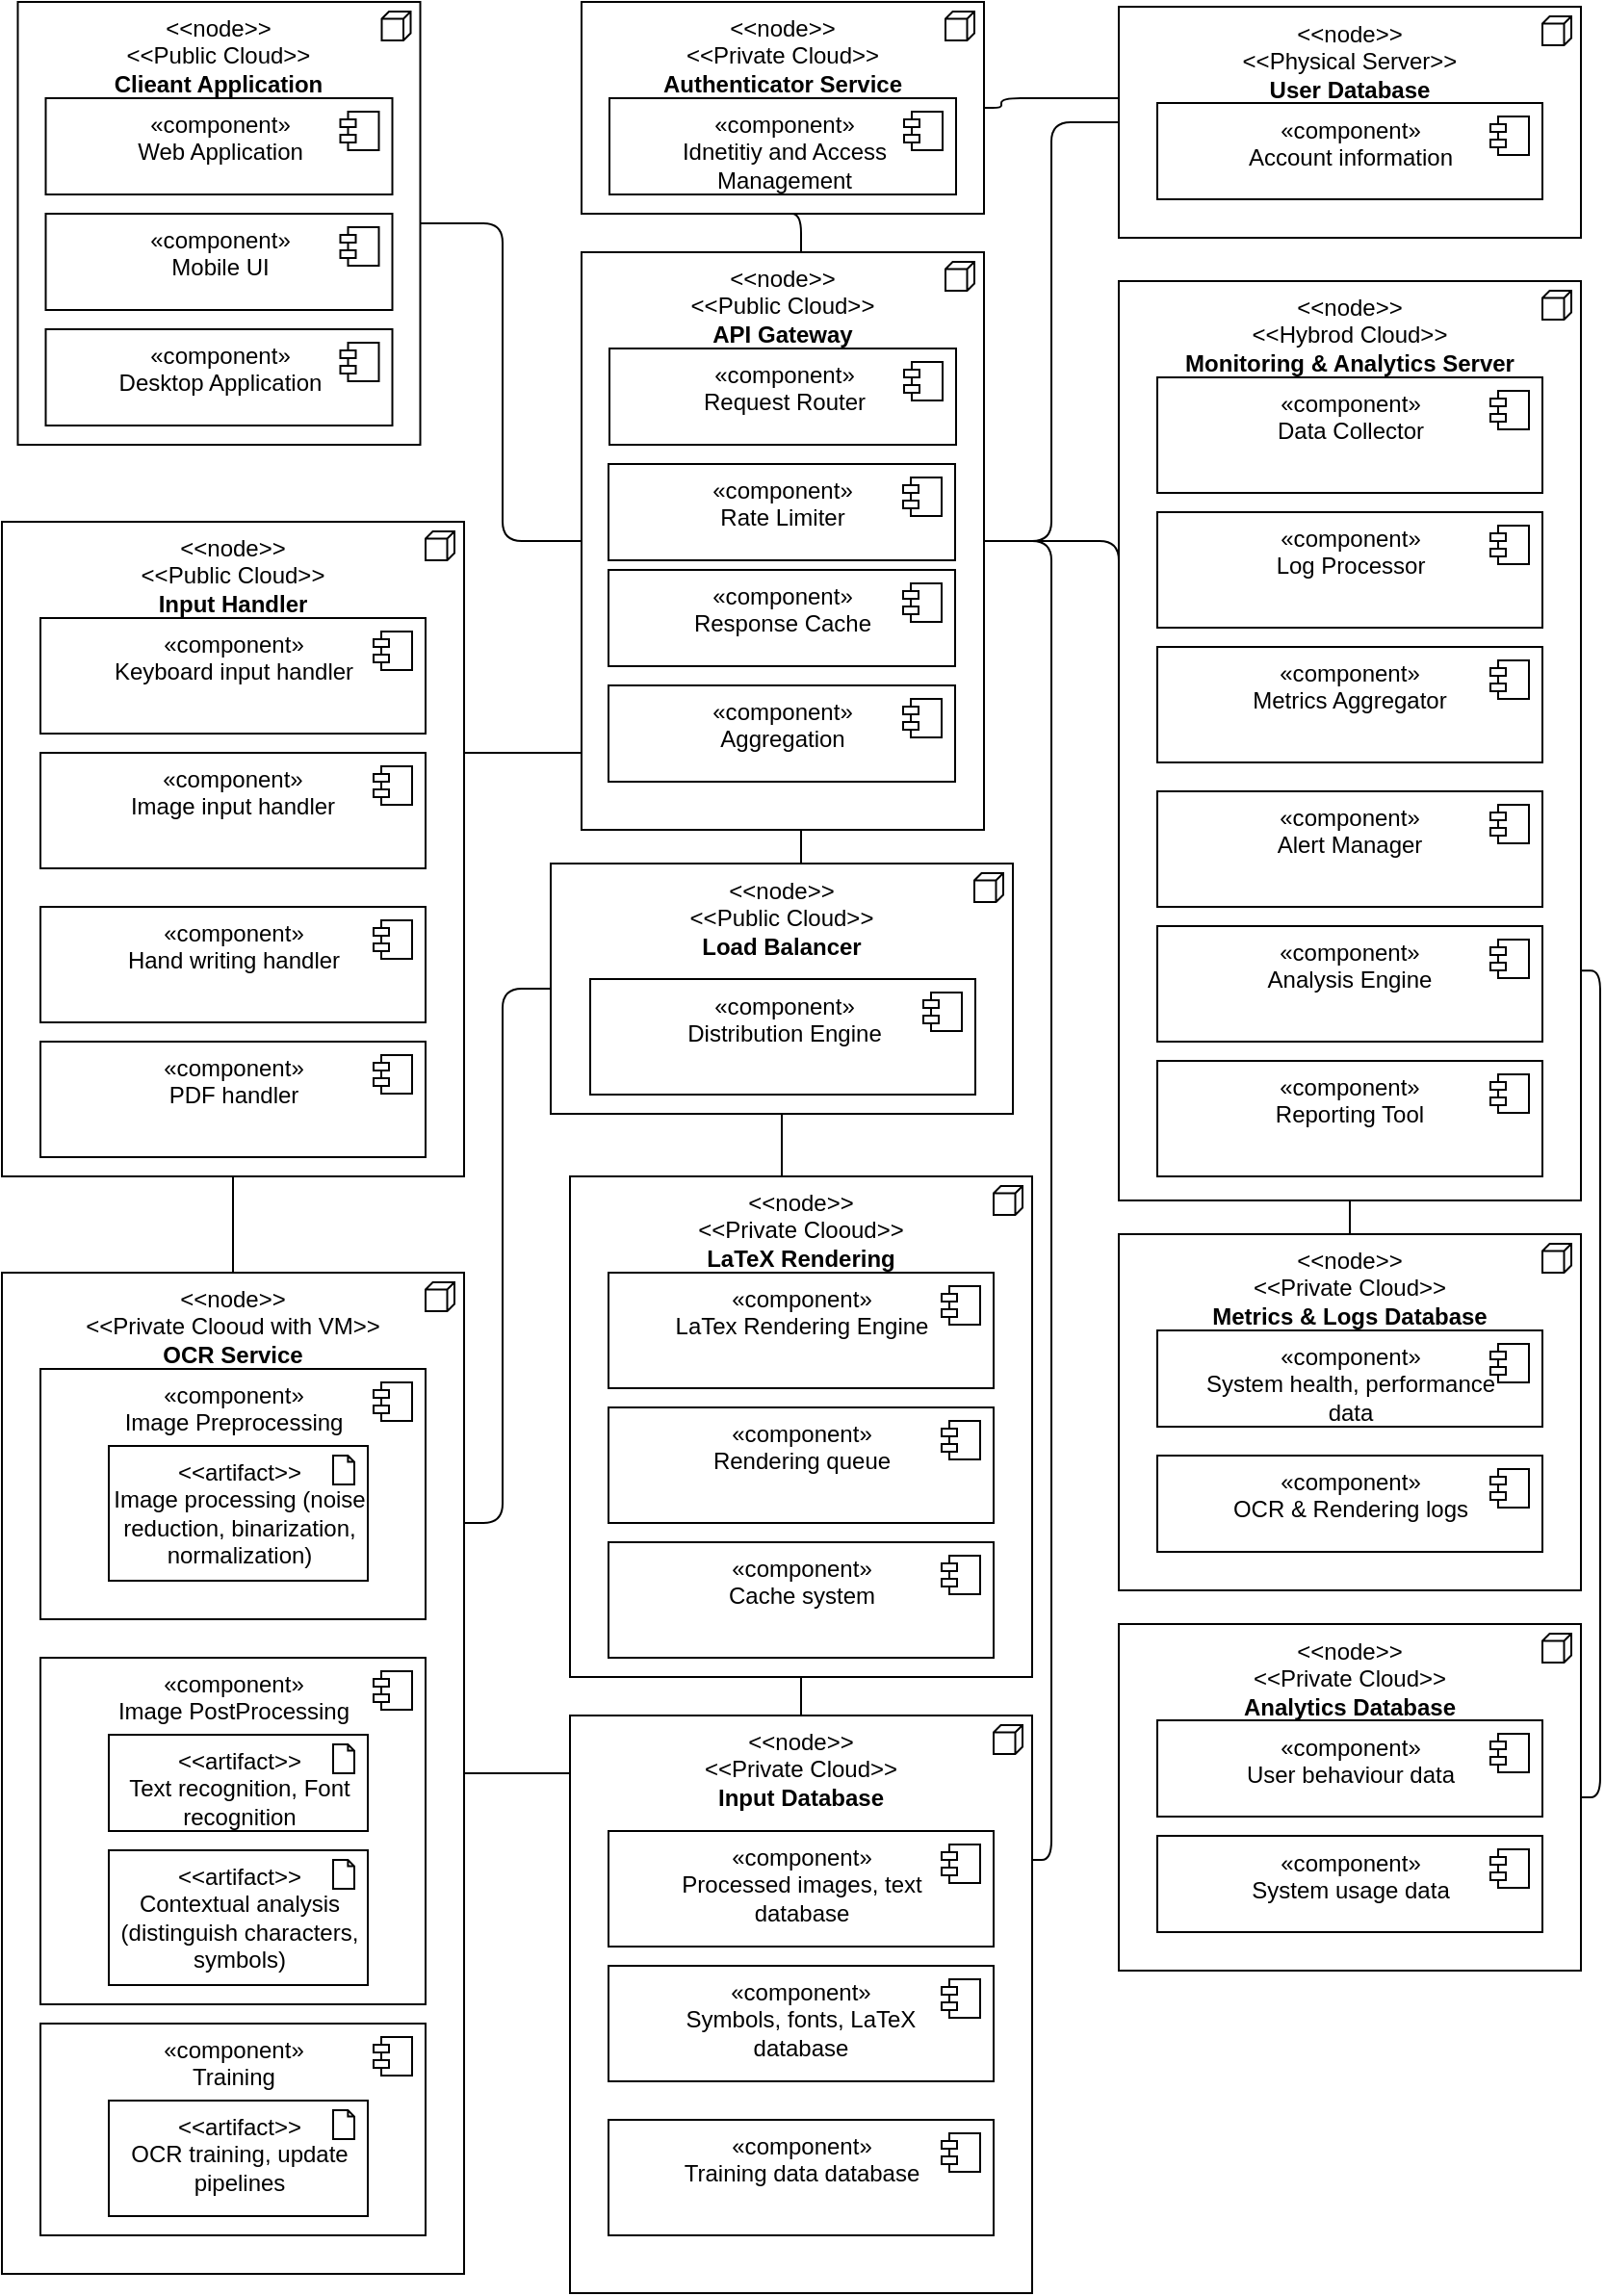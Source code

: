 <mxfile>
    <diagram id="DrkyC3V2zFr1rEeItjGi" name="Page-1">
        <mxGraphModel dx="1384" dy="1296" grid="1" gridSize="10" guides="1" tooltips="1" connect="1" arrows="1" fold="1" page="1" pageScale="1" pageWidth="850" pageHeight="1100" math="0" shadow="0">
            <root>
                <mxCell id="0"/>
                <mxCell id="1" parent="0"/>
                <mxCell id="99" style="html=1;entryX=0;entryY=0.5;entryDx=0;entryDy=0;entryPerimeter=0;edgeStyle=elbowEdgeStyle;endArrow=none;endFill=0;exitX=1;exitY=0.5;exitDx=0;exitDy=0;exitPerimeter=0;" parent="1" source="10" target="47" edge="1">
                    <mxGeometry relative="1" as="geometry">
                        <mxPoint x="332.25" y="270" as="targetPoint"/>
                        <Array as="points">
                            <mxPoint x="270" y="350"/>
                            <mxPoint x="329" y="230"/>
                        </Array>
                    </mxGeometry>
                </mxCell>
                <mxCell id="10" value="&amp;lt;&amp;lt;node&amp;gt;&amp;gt;&lt;br&gt;&amp;lt;&amp;lt;Public Cloud&amp;gt;&amp;gt;&lt;br&gt;&lt;b&gt;Clieant Application&lt;/b&gt;" style="html=1;outlineConnect=0;whiteSpace=wrap;shape=mxgraph.archimate.application;appType=node;align=center;verticalAlign=top;" parent="1" vertex="1">
                    <mxGeometry x="18.25" y="10" width="209" height="230" as="geometry"/>
                </mxCell>
                <mxCell id="29" value="«c&lt;span style=&quot;border-color: var(--border-color);&quot;&gt;omponent&lt;/span&gt;»&lt;br&gt;Web Application" style="html=1;dropTarget=0;verticalAlign=top;" parent="1" vertex="1">
                    <mxGeometry x="32.75" y="60" width="180" height="50" as="geometry"/>
                </mxCell>
                <mxCell id="30" value="" style="shape=module;jettyWidth=8;jettyHeight=4;" parent="29" vertex="1">
                    <mxGeometry x="1" width="20" height="20" relative="1" as="geometry">
                        <mxPoint x="-27" y="7" as="offset"/>
                    </mxGeometry>
                </mxCell>
                <mxCell id="31" value="«c&lt;span style=&quot;border-color: var(--border-color);&quot;&gt;omponent&lt;/span&gt;»&lt;br&gt;Mobile UI" style="html=1;dropTarget=0;verticalAlign=top;" parent="1" vertex="1">
                    <mxGeometry x="32.75" y="120" width="180" height="50" as="geometry"/>
                </mxCell>
                <mxCell id="32" value="" style="shape=module;jettyWidth=8;jettyHeight=4;" parent="31" vertex="1">
                    <mxGeometry x="1" width="20" height="20" relative="1" as="geometry">
                        <mxPoint x="-27" y="7" as="offset"/>
                    </mxGeometry>
                </mxCell>
                <mxCell id="38" value="&amp;lt;&amp;lt;node&amp;gt;&amp;gt;&lt;br&gt;&amp;lt;&amp;lt;Private Clooud with VM&amp;gt;&amp;gt;&lt;br&gt;&lt;b&gt;OCR Service&lt;/b&gt;" style="html=1;outlineConnect=0;whiteSpace=wrap;shape=mxgraph.archimate.application;appType=node;align=center;verticalAlign=top;" parent="1" vertex="1">
                    <mxGeometry x="10" y="670" width="240" height="520" as="geometry"/>
                </mxCell>
                <mxCell id="39" value="«c&lt;span style=&quot;border-color: var(--border-color);&quot;&gt;omponent&lt;/span&gt;»&lt;br&gt;Image Preprocessing" style="html=1;dropTarget=0;verticalAlign=top;" parent="1" vertex="1">
                    <mxGeometry x="30" y="720" width="200" height="130" as="geometry"/>
                </mxCell>
                <mxCell id="40" value="" style="shape=module;jettyWidth=8;jettyHeight=4;" parent="39" vertex="1">
                    <mxGeometry x="1" width="20" height="20" relative="1" as="geometry">
                        <mxPoint x="-27" y="7" as="offset"/>
                    </mxGeometry>
                </mxCell>
                <mxCell id="45" value="«c&lt;span style=&quot;border-color: var(--border-color);&quot;&gt;omponent&lt;/span&gt;»&lt;br&gt;Desktop Application" style="html=1;dropTarget=0;verticalAlign=top;" parent="1" vertex="1">
                    <mxGeometry x="32.75" y="180" width="180" height="50" as="geometry"/>
                </mxCell>
                <mxCell id="46" value="" style="shape=module;jettyWidth=8;jettyHeight=4;" parent="45" vertex="1">
                    <mxGeometry x="1" width="20" height="20" relative="1" as="geometry">
                        <mxPoint x="-27" y="7" as="offset"/>
                    </mxGeometry>
                </mxCell>
                <mxCell id="195" style="edgeStyle=orthogonalEdgeStyle;html=1;endArrow=none;endFill=0;" edge="1" parent="1" source="47" target="188">
                    <mxGeometry relative="1" as="geometry">
                        <Array as="points">
                            <mxPoint x="425" y="450"/>
                            <mxPoint x="425" y="450"/>
                        </Array>
                    </mxGeometry>
                </mxCell>
                <mxCell id="47" value="&amp;lt;&amp;lt;node&amp;gt;&amp;gt;&lt;br&gt;&amp;lt;&amp;lt;Public Cloud&amp;gt;&amp;gt;&lt;br&gt;&lt;b&gt;API Gateway&lt;/b&gt;" style="html=1;outlineConnect=0;whiteSpace=wrap;shape=mxgraph.archimate.application;appType=node;align=center;verticalAlign=top;" parent="1" vertex="1">
                    <mxGeometry x="311" y="140" width="209" height="300" as="geometry"/>
                </mxCell>
                <mxCell id="48" value="«c&lt;span style=&quot;border-color: var(--border-color);&quot;&gt;omponent&lt;/span&gt;»&lt;br&gt;Request Router" style="html=1;dropTarget=0;verticalAlign=top;" parent="1" vertex="1">
                    <mxGeometry x="325.5" y="190" width="180" height="50" as="geometry"/>
                </mxCell>
                <mxCell id="49" value="" style="shape=module;jettyWidth=8;jettyHeight=4;" parent="48" vertex="1">
                    <mxGeometry x="1" width="20" height="20" relative="1" as="geometry">
                        <mxPoint x="-27" y="7" as="offset"/>
                    </mxGeometry>
                </mxCell>
                <mxCell id="52" value="«c&lt;span style=&quot;border-color: var(--border-color);&quot;&gt;omponent&lt;/span&gt;»&lt;br&gt;Rate Limiter" style="html=1;dropTarget=0;verticalAlign=top;" parent="1" vertex="1">
                    <mxGeometry x="325" y="250" width="180" height="50" as="geometry"/>
                </mxCell>
                <mxCell id="53" value="" style="shape=module;jettyWidth=8;jettyHeight=4;" parent="52" vertex="1">
                    <mxGeometry x="1" width="20" height="20" relative="1" as="geometry">
                        <mxPoint x="-27" y="7" as="offset"/>
                    </mxGeometry>
                </mxCell>
                <mxCell id="54" value="«c&lt;span style=&quot;border-color: var(--border-color);&quot;&gt;omponent&lt;/span&gt;»&lt;br&gt;Response Cache" style="html=1;dropTarget=0;verticalAlign=top;" parent="1" vertex="1">
                    <mxGeometry x="325" y="305" width="180" height="50" as="geometry"/>
                </mxCell>
                <mxCell id="55" value="" style="shape=module;jettyWidth=8;jettyHeight=4;" parent="54" vertex="1">
                    <mxGeometry x="1" width="20" height="20" relative="1" as="geometry">
                        <mxPoint x="-27" y="7" as="offset"/>
                    </mxGeometry>
                </mxCell>
                <mxCell id="57" value="«c&lt;span style=&quot;border-color: var(--border-color);&quot;&gt;omponent&lt;/span&gt;»&lt;br&gt;Aggregation" style="html=1;dropTarget=0;verticalAlign=top;" parent="1" vertex="1">
                    <mxGeometry x="325" y="365" width="180" height="50" as="geometry"/>
                </mxCell>
                <mxCell id="58" value="" style="shape=module;jettyWidth=8;jettyHeight=4;" parent="57" vertex="1">
                    <mxGeometry x="1" width="20" height="20" relative="1" as="geometry">
                        <mxPoint x="-27" y="7" as="offset"/>
                    </mxGeometry>
                </mxCell>
                <mxCell id="59" value="&amp;lt;&amp;lt;artifact&amp;gt;&amp;gt;&lt;br&gt;Image processing (noise reduction, binarization, normalization)" style="html=1;outlineConnect=0;whiteSpace=wrap;shape=mxgraph.archimate3.application;appType=artifact;archiType=square;verticalAlign=top;" parent="1" vertex="1">
                    <mxGeometry x="65.5" y="760" width="134.5" height="70" as="geometry"/>
                </mxCell>
                <mxCell id="62" value="«c&lt;span style=&quot;border-color: var(--border-color);&quot;&gt;omponent&lt;/span&gt;»&lt;br&gt;Image PostProcessing" style="html=1;dropTarget=0;verticalAlign=top;" parent="1" vertex="1">
                    <mxGeometry x="30" y="870" width="200" height="180" as="geometry"/>
                </mxCell>
                <mxCell id="63" value="" style="shape=module;jettyWidth=8;jettyHeight=4;" parent="62" vertex="1">
                    <mxGeometry x="1" width="20" height="20" relative="1" as="geometry">
                        <mxPoint x="-27" y="7" as="offset"/>
                    </mxGeometry>
                </mxCell>
                <mxCell id="64" value="&amp;lt;&amp;lt;artifact&amp;gt;&amp;gt;&lt;br&gt;Text recognition, Font recognition" style="html=1;outlineConnect=0;whiteSpace=wrap;shape=mxgraph.archimate3.application;appType=artifact;archiType=square;verticalAlign=top;" parent="1" vertex="1">
                    <mxGeometry x="65.5" y="910" width="134.5" height="50" as="geometry"/>
                </mxCell>
                <mxCell id="61" value="&amp;lt;&amp;lt;artifact&amp;gt;&amp;gt;&lt;br&gt;Contextual analysis (distinguish characters, symbols)" style="html=1;outlineConnect=0;whiteSpace=wrap;shape=mxgraph.archimate3.application;appType=artifact;archiType=square;verticalAlign=top;" parent="1" vertex="1">
                    <mxGeometry x="65.5" y="970" width="134.5" height="70" as="geometry"/>
                </mxCell>
                <mxCell id="65" value="«c&lt;span style=&quot;border-color: var(--border-color);&quot;&gt;omponent&lt;/span&gt;»&lt;br&gt;Training" style="html=1;dropTarget=0;verticalAlign=top;" parent="1" vertex="1">
                    <mxGeometry x="30" y="1060" width="200" height="110" as="geometry"/>
                </mxCell>
                <mxCell id="66" value="" style="shape=module;jettyWidth=8;jettyHeight=4;" parent="65" vertex="1">
                    <mxGeometry x="1" width="20" height="20" relative="1" as="geometry">
                        <mxPoint x="-27" y="7" as="offset"/>
                    </mxGeometry>
                </mxCell>
                <mxCell id="67" value="&amp;lt;&amp;lt;artifact&amp;gt;&amp;gt;&lt;br&gt;OCR training, update pipelines" style="html=1;outlineConnect=0;whiteSpace=wrap;shape=mxgraph.archimate3.application;appType=artifact;archiType=square;verticalAlign=top;" parent="1" vertex="1">
                    <mxGeometry x="65.5" y="1100" width="134.5" height="60" as="geometry"/>
                </mxCell>
                <mxCell id="68" value="&amp;lt;&amp;lt;node&amp;gt;&amp;gt;&lt;br&gt;&amp;lt;&amp;lt;Private Clooud&amp;gt;&amp;gt;&lt;br style=&quot;border-color: var(--border-color);&quot;&gt;&lt;b&gt;LaTeX Rendering&lt;/b&gt;" style="html=1;outlineConnect=0;whiteSpace=wrap;shape=mxgraph.archimate.application;appType=node;align=center;verticalAlign=top;" parent="1" vertex="1">
                    <mxGeometry x="305" y="620" width="240" height="260" as="geometry"/>
                </mxCell>
                <mxCell id="69" value="«c&lt;span style=&quot;border-color: var(--border-color);&quot;&gt;omponent&lt;/span&gt;»&lt;br&gt;LaTex Rendering Engine" style="html=1;dropTarget=0;verticalAlign=top;" parent="1" vertex="1">
                    <mxGeometry x="325" y="670" width="200" height="60" as="geometry"/>
                </mxCell>
                <mxCell id="70" value="" style="shape=module;jettyWidth=8;jettyHeight=4;" parent="69" vertex="1">
                    <mxGeometry x="1" width="20" height="20" relative="1" as="geometry">
                        <mxPoint x="-27" y="7" as="offset"/>
                    </mxGeometry>
                </mxCell>
                <mxCell id="71" value="«c&lt;span style=&quot;border-color: var(--border-color);&quot;&gt;omponent&lt;/span&gt;»&lt;br&gt;Rendering queue" style="html=1;dropTarget=0;verticalAlign=top;" parent="1" vertex="1">
                    <mxGeometry x="325" y="740" width="200" height="60" as="geometry"/>
                </mxCell>
                <mxCell id="72" value="" style="shape=module;jettyWidth=8;jettyHeight=4;" parent="71" vertex="1">
                    <mxGeometry x="1" width="20" height="20" relative="1" as="geometry">
                        <mxPoint x="-27" y="7" as="offset"/>
                    </mxGeometry>
                </mxCell>
                <mxCell id="73" value="«c&lt;span style=&quot;border-color: var(--border-color);&quot;&gt;omponent&lt;/span&gt;»&lt;br&gt;Cache system" style="html=1;dropTarget=0;verticalAlign=top;" parent="1" vertex="1">
                    <mxGeometry x="325" y="810" width="200" height="60" as="geometry"/>
                </mxCell>
                <mxCell id="74" value="" style="shape=module;jettyWidth=8;jettyHeight=4;" parent="73" vertex="1">
                    <mxGeometry x="1" width="20" height="20" relative="1" as="geometry">
                        <mxPoint x="-27" y="7" as="offset"/>
                    </mxGeometry>
                </mxCell>
                <mxCell id="182" style="edgeStyle=orthogonalEdgeStyle;html=1;endArrow=none;endFill=0;entryX=1;entryY=0.5;entryDx=0;entryDy=0;entryPerimeter=0;" parent="1" source="75" target="114" edge="1">
                    <mxGeometry relative="1" as="geometry">
                        <Array as="points">
                            <mxPoint x="529" y="60"/>
                            <mxPoint x="529" y="65"/>
                        </Array>
                        <mxPoint x="520" y="50" as="targetPoint"/>
                    </mxGeometry>
                </mxCell>
                <mxCell id="75" value="&amp;lt;&amp;lt;node&amp;gt;&amp;gt;&lt;br&gt;&amp;lt;&amp;lt;Physical Server&amp;gt;&amp;gt;&lt;br style=&quot;border-color: var(--border-color);&quot;&gt;&lt;b&gt;User Database&lt;/b&gt;" style="html=1;outlineConnect=0;whiteSpace=wrap;shape=mxgraph.archimate.application;appType=node;align=center;verticalAlign=top;" parent="1" vertex="1">
                    <mxGeometry x="590" y="12.5" width="240" height="120" as="geometry"/>
                </mxCell>
                <mxCell id="76" value="«c&lt;span style=&quot;border-color: var(--border-color);&quot;&gt;omponent&lt;/span&gt;»&lt;br&gt;Account information" style="html=1;dropTarget=0;verticalAlign=top;" parent="1" vertex="1">
                    <mxGeometry x="610" y="62.5" width="200" height="50" as="geometry"/>
                </mxCell>
                <mxCell id="77" value="" style="shape=module;jettyWidth=8;jettyHeight=4;" parent="76" vertex="1">
                    <mxGeometry x="1" width="20" height="20" relative="1" as="geometry">
                        <mxPoint x="-27" y="7" as="offset"/>
                    </mxGeometry>
                </mxCell>
                <mxCell id="203" style="edgeStyle=orthogonalEdgeStyle;html=1;exitX=0.5;exitY=0;exitDx=0;exitDy=0;exitPerimeter=0;entryX=0.5;entryY=1;entryDx=0;entryDy=0;entryPerimeter=0;endArrow=none;endFill=0;" edge="1" parent="1" source="82" target="68">
                    <mxGeometry relative="1" as="geometry"/>
                </mxCell>
                <mxCell id="204" style="edgeStyle=orthogonalEdgeStyle;html=1;exitX=1;exitY=0.25;exitDx=0;exitDy=0;exitPerimeter=0;entryX=1;entryY=0.5;entryDx=0;entryDy=0;entryPerimeter=0;endArrow=none;endFill=0;" edge="1" parent="1" source="82" target="47">
                    <mxGeometry relative="1" as="geometry"/>
                </mxCell>
                <mxCell id="82" value="&amp;lt;&amp;lt;node&amp;gt;&amp;gt;&lt;br&gt;&amp;lt;&amp;lt;Private Cloud&amp;gt;&amp;gt;&lt;br&gt;&lt;b&gt;Input Database&lt;/b&gt;" style="html=1;outlineConnect=0;whiteSpace=wrap;shape=mxgraph.archimate.application;appType=node;align=center;verticalAlign=top;" parent="1" vertex="1">
                    <mxGeometry x="305" y="900" width="240" height="300" as="geometry"/>
                </mxCell>
                <mxCell id="83" value="«c&lt;span style=&quot;border-color: var(--border-color);&quot;&gt;omponent&lt;/span&gt;»&lt;br&gt;Processed images, text &lt;br&gt;database" style="html=1;dropTarget=0;verticalAlign=top;" parent="1" vertex="1">
                    <mxGeometry x="325" y="960" width="200" height="60" as="geometry"/>
                </mxCell>
                <mxCell id="84" value="" style="shape=module;jettyWidth=8;jettyHeight=4;" parent="83" vertex="1">
                    <mxGeometry x="1" width="20" height="20" relative="1" as="geometry">
                        <mxPoint x="-27" y="7" as="offset"/>
                    </mxGeometry>
                </mxCell>
                <mxCell id="85" value="«c&lt;span style=&quot;border-color: var(--border-color);&quot;&gt;omponent&lt;/span&gt;»&lt;br&gt;Training data database" style="html=1;dropTarget=0;verticalAlign=top;" parent="1" vertex="1">
                    <mxGeometry x="325" y="1110" width="200" height="60" as="geometry"/>
                </mxCell>
                <mxCell id="86" value="" style="shape=module;jettyWidth=8;jettyHeight=4;" parent="85" vertex="1">
                    <mxGeometry x="1" width="20" height="20" relative="1" as="geometry">
                        <mxPoint x="-27" y="7" as="offset"/>
                    </mxGeometry>
                </mxCell>
                <mxCell id="87" value="«c&lt;span style=&quot;border-color: var(--border-color);&quot;&gt;omponent&lt;/span&gt;»&lt;br&gt;Symbols, fonts, LaTeX &lt;br&gt;database" style="html=1;dropTarget=0;verticalAlign=top;whiteSpace=wrap;" parent="1" vertex="1">
                    <mxGeometry x="325" y="1030" width="200" height="60" as="geometry"/>
                </mxCell>
                <mxCell id="88" value="" style="shape=module;jettyWidth=8;jettyHeight=4;" parent="87" vertex="1">
                    <mxGeometry x="1" width="20" height="20" relative="1" as="geometry">
                        <mxPoint x="-27" y="7" as="offset"/>
                    </mxGeometry>
                </mxCell>
                <mxCell id="108" style="edgeStyle=elbowEdgeStyle;html=1;endArrow=none;endFill=0;" parent="1" source="38" target="82" edge="1">
                    <mxGeometry relative="1" as="geometry">
                        <mxPoint x="250" y="700" as="sourcePoint"/>
                        <mxPoint x="430.5" y="860" as="targetPoint"/>
                        <Array as="points">
                            <mxPoint x="490" y="1140"/>
                            <mxPoint x="480" y="1120"/>
                            <mxPoint x="460" y="1150"/>
                            <mxPoint x="590" y="1130"/>
                            <mxPoint x="580" y="1130"/>
                            <mxPoint x="580" y="1160"/>
                            <mxPoint x="550" y="1140"/>
                            <mxPoint x="460" y="1180"/>
                            <mxPoint x="660" y="1370"/>
                            <mxPoint x="320" y="940"/>
                            <mxPoint x="270" y="890"/>
                            <mxPoint x="250" y="720"/>
                            <mxPoint x="426" y="730"/>
                            <mxPoint x="470" y="750"/>
                            <mxPoint x="368" y="770"/>
                            <mxPoint x="508" y="720"/>
                            <mxPoint x="438" y="700"/>
                        </Array>
                    </mxGeometry>
                </mxCell>
                <mxCell id="110" style="html=1;entryX=0;entryY=0.5;entryDx=0;entryDy=0;entryPerimeter=0;edgeStyle=elbowEdgeStyle;endArrow=none;endFill=0;exitX=1;exitY=0.5;exitDx=0;exitDy=0;exitPerimeter=0;" parent="1" source="47" target="75" edge="1">
                    <mxGeometry relative="1" as="geometry">
                        <mxPoint x="580" y="416.25" as="sourcePoint"/>
                        <mxPoint x="652" y="473.75" as="targetPoint"/>
                    </mxGeometry>
                </mxCell>
                <mxCell id="114" value="&amp;lt;&amp;lt;node&amp;gt;&amp;gt;&lt;br&gt;&amp;lt;&amp;lt;Private Cloud&amp;gt;&amp;gt;&lt;br&gt;&lt;b&gt;Authenticator Service&lt;/b&gt;" style="html=1;outlineConnect=0;whiteSpace=wrap;shape=mxgraph.archimate.application;appType=node;align=center;verticalAlign=top;" parent="1" vertex="1">
                    <mxGeometry x="311" y="10" width="209" height="110" as="geometry"/>
                </mxCell>
                <mxCell id="115" value="«c&lt;span style=&quot;border-color: var(--border-color);&quot;&gt;omponent&lt;/span&gt;»&lt;br&gt;Idnetitiy and Access &lt;br&gt;Management" style="html=1;dropTarget=0;verticalAlign=top;" parent="1" vertex="1">
                    <mxGeometry x="325.5" y="60" width="180" height="50" as="geometry"/>
                </mxCell>
                <mxCell id="116" value="" style="shape=module;jettyWidth=8;jettyHeight=4;" parent="115" vertex="1">
                    <mxGeometry x="1" width="20" height="20" relative="1" as="geometry">
                        <mxPoint x="-27" y="7" as="offset"/>
                    </mxGeometry>
                </mxCell>
                <mxCell id="121" style="html=1;entryX=0.5;entryY=1;entryDx=0;entryDy=0;entryPerimeter=0;edgeStyle=elbowEdgeStyle;endArrow=none;endFill=0;" parent="1" target="114" edge="1">
                    <mxGeometry relative="1" as="geometry">
                        <mxPoint x="425" y="140" as="sourcePoint"/>
                        <mxPoint x="520.5" y="525" as="targetPoint"/>
                        <Array as="points">
                            <mxPoint x="425" y="120"/>
                        </Array>
                    </mxGeometry>
                </mxCell>
                <mxCell id="200" style="edgeStyle=orthogonalEdgeStyle;html=1;exitX=0.5;exitY=0;exitDx=0;exitDy=0;exitPerimeter=0;entryX=0.5;entryY=1;entryDx=0;entryDy=0;entryPerimeter=0;endArrow=none;endFill=0;" edge="1" parent="1" source="133" target="136">
                    <mxGeometry relative="1" as="geometry"/>
                </mxCell>
                <mxCell id="133" value="&amp;lt;&amp;lt;node&amp;gt;&amp;gt;&lt;br&gt;&amp;lt;&amp;lt;Private Cloud&amp;gt;&amp;gt;&lt;br&gt;&lt;b&gt;Metrics &amp;amp; Logs Database&lt;/b&gt;" style="html=1;outlineConnect=0;whiteSpace=wrap;shape=mxgraph.archimate.application;appType=node;align=center;verticalAlign=top;" parent="1" vertex="1">
                    <mxGeometry x="590" y="650" width="240" height="185" as="geometry"/>
                </mxCell>
                <mxCell id="134" value="«c&lt;span style=&quot;border-color: var(--border-color);&quot;&gt;omponent&lt;/span&gt;»&lt;br&gt;System health, performance &lt;br&gt;data" style="html=1;dropTarget=0;verticalAlign=top;" parent="1" vertex="1">
                    <mxGeometry x="610" y="700" width="200" height="50" as="geometry"/>
                </mxCell>
                <mxCell id="135" value="" style="shape=module;jettyWidth=8;jettyHeight=4;" parent="134" vertex="1">
                    <mxGeometry x="1" width="20" height="20" relative="1" as="geometry">
                        <mxPoint x="-27" y="7" as="offset"/>
                    </mxGeometry>
                </mxCell>
                <mxCell id="145" style="edgeStyle=orthogonalEdgeStyle;html=1;exitX=0;exitY=0.5;exitDx=0;exitDy=0;exitPerimeter=0;entryX=1;entryY=0.5;entryDx=0;entryDy=0;entryPerimeter=0;endArrow=none;endFill=0;" parent="1" source="136" target="47" edge="1">
                    <mxGeometry relative="1" as="geometry">
                        <Array as="points">
                            <mxPoint x="590" y="401"/>
                            <mxPoint x="590" y="290"/>
                        </Array>
                    </mxGeometry>
                </mxCell>
                <mxCell id="136" value="&amp;lt;&amp;lt;node&amp;gt;&amp;gt;&lt;br&gt;&amp;lt;&amp;lt;Hybrod Cloud&amp;gt;&amp;gt;&lt;br&gt;&lt;b&gt;Monitoring &amp;amp; Analytics Server&lt;/b&gt;" style="html=1;outlineConnect=0;whiteSpace=wrap;shape=mxgraph.archimate.application;appType=node;align=center;verticalAlign=top;" parent="1" vertex="1">
                    <mxGeometry x="590" y="155" width="240" height="477.5" as="geometry"/>
                </mxCell>
                <mxCell id="137" value="«c&lt;span style=&quot;border-color: var(--border-color);&quot;&gt;omponent&lt;/span&gt;»&lt;br&gt;Data Collector" style="html=1;dropTarget=0;verticalAlign=top;" parent="1" vertex="1">
                    <mxGeometry x="610" y="205" width="200" height="60" as="geometry"/>
                </mxCell>
                <mxCell id="138" value="" style="shape=module;jettyWidth=8;jettyHeight=4;" parent="137" vertex="1">
                    <mxGeometry x="1" width="20" height="20" relative="1" as="geometry">
                        <mxPoint x="-27" y="7" as="offset"/>
                    </mxGeometry>
                </mxCell>
                <mxCell id="139" value="«c&lt;span style=&quot;border-color: var(--border-color);&quot;&gt;omponent&lt;/span&gt;»&lt;br&gt;Log Processor" style="html=1;dropTarget=0;verticalAlign=top;" parent="1" vertex="1">
                    <mxGeometry x="610" y="275" width="200" height="60" as="geometry"/>
                </mxCell>
                <mxCell id="140" value="" style="shape=module;jettyWidth=8;jettyHeight=4;" parent="139" vertex="1">
                    <mxGeometry x="1" width="20" height="20" relative="1" as="geometry">
                        <mxPoint x="-27" y="7" as="offset"/>
                    </mxGeometry>
                </mxCell>
                <mxCell id="141" value="«c&lt;span style=&quot;border-color: var(--border-color);&quot;&gt;omponent&lt;/span&gt;»&lt;br&gt;Metrics Aggregator" style="html=1;dropTarget=0;verticalAlign=top;whiteSpace=wrap;" parent="1" vertex="1">
                    <mxGeometry x="610" y="345" width="200" height="60" as="geometry"/>
                </mxCell>
                <mxCell id="142" value="" style="shape=module;jettyWidth=8;jettyHeight=4;" parent="141" vertex="1">
                    <mxGeometry x="1" width="20" height="20" relative="1" as="geometry">
                        <mxPoint x="-27" y="7" as="offset"/>
                    </mxGeometry>
                </mxCell>
                <mxCell id="150" value="«c&lt;span style=&quot;border-color: var(--border-color);&quot;&gt;omponent&lt;/span&gt;»&lt;br&gt;Alert Manager" style="html=1;dropTarget=0;verticalAlign=top;whiteSpace=wrap;" parent="1" vertex="1">
                    <mxGeometry x="610" y="420" width="200" height="60" as="geometry"/>
                </mxCell>
                <mxCell id="151" value="" style="shape=module;jettyWidth=8;jettyHeight=4;" parent="150" vertex="1">
                    <mxGeometry x="1" width="20" height="20" relative="1" as="geometry">
                        <mxPoint x="-27" y="7" as="offset"/>
                    </mxGeometry>
                </mxCell>
                <mxCell id="152" value="«c&lt;span style=&quot;border-color: var(--border-color);&quot;&gt;omponent&lt;/span&gt;»&lt;br&gt;Analysis Engine" style="html=1;dropTarget=0;verticalAlign=top;whiteSpace=wrap;" parent="1" vertex="1">
                    <mxGeometry x="610" y="490" width="200" height="60" as="geometry"/>
                </mxCell>
                <mxCell id="153" value="" style="shape=module;jettyWidth=8;jettyHeight=4;" parent="152" vertex="1">
                    <mxGeometry x="1" width="20" height="20" relative="1" as="geometry">
                        <mxPoint x="-27" y="7" as="offset"/>
                    </mxGeometry>
                </mxCell>
                <mxCell id="154" value="«c&lt;span style=&quot;border-color: var(--border-color);&quot;&gt;omponent&lt;/span&gt;»&lt;br&gt;Reporting Tool" style="html=1;dropTarget=0;verticalAlign=top;whiteSpace=wrap;" parent="1" vertex="1">
                    <mxGeometry x="610" y="560" width="200" height="60" as="geometry"/>
                </mxCell>
                <mxCell id="155" value="" style="shape=module;jettyWidth=8;jettyHeight=4;" parent="154" vertex="1">
                    <mxGeometry x="1" width="20" height="20" relative="1" as="geometry">
                        <mxPoint x="-27" y="7" as="offset"/>
                    </mxGeometry>
                </mxCell>
                <mxCell id="205" style="edgeStyle=orthogonalEdgeStyle;html=1;exitX=1;exitY=0.5;exitDx=0;exitDy=0;exitPerimeter=0;entryX=1;entryY=0.75;entryDx=0;entryDy=0;entryPerimeter=0;endArrow=none;endFill=0;" edge="1" parent="1" source="156" target="136">
                    <mxGeometry relative="1" as="geometry"/>
                </mxCell>
                <mxCell id="156" value="&amp;lt;&amp;lt;node&amp;gt;&amp;gt;&lt;br&gt;&amp;lt;&amp;lt;Private Cloud&amp;gt;&amp;gt;&lt;br style=&quot;border-color: var(--border-color);&quot;&gt;&lt;b&gt;Analytics Database&lt;/b&gt;" style="html=1;outlineConnect=0;whiteSpace=wrap;shape=mxgraph.archimate.application;appType=node;align=center;verticalAlign=top;" parent="1" vertex="1">
                    <mxGeometry x="590" y="852.5" width="240" height="180" as="geometry"/>
                </mxCell>
                <mxCell id="157" value="«c&lt;span style=&quot;border-color: var(--border-color);&quot;&gt;omponent&lt;/span&gt;»&lt;br&gt;User behaviour data" style="html=1;dropTarget=0;verticalAlign=top;" parent="1" vertex="1">
                    <mxGeometry x="610" y="902.5" width="200" height="50" as="geometry"/>
                </mxCell>
                <mxCell id="158" value="" style="shape=module;jettyWidth=8;jettyHeight=4;" parent="157" vertex="1">
                    <mxGeometry x="1" width="20" height="20" relative="1" as="geometry">
                        <mxPoint x="-27" y="7" as="offset"/>
                    </mxGeometry>
                </mxCell>
                <mxCell id="162" value="«c&lt;span style=&quot;border-color: var(--border-color);&quot;&gt;omponent&lt;/span&gt;»&lt;br&gt;OCR &amp;amp; Rendering logs" style="html=1;dropTarget=0;verticalAlign=top;" parent="1" vertex="1">
                    <mxGeometry x="610" y="765" width="200" height="50" as="geometry"/>
                </mxCell>
                <mxCell id="163" value="" style="shape=module;jettyWidth=8;jettyHeight=4;" parent="162" vertex="1">
                    <mxGeometry x="1" width="20" height="20" relative="1" as="geometry">
                        <mxPoint x="-27" y="7" as="offset"/>
                    </mxGeometry>
                </mxCell>
                <mxCell id="164" value="«c&lt;span style=&quot;border-color: var(--border-color);&quot;&gt;omponent&lt;/span&gt;»&lt;br&gt;System usage data" style="html=1;dropTarget=0;verticalAlign=top;" parent="1" vertex="1">
                    <mxGeometry x="610" y="962.5" width="200" height="50" as="geometry"/>
                </mxCell>
                <mxCell id="165" value="" style="shape=module;jettyWidth=8;jettyHeight=4;" parent="164" vertex="1">
                    <mxGeometry x="1" width="20" height="20" relative="1" as="geometry">
                        <mxPoint x="-27" y="7" as="offset"/>
                    </mxGeometry>
                </mxCell>
                <mxCell id="180" style="edgeStyle=orthogonalEdgeStyle;html=1;endArrow=none;endFill=0;" parent="1" target="47" edge="1">
                    <mxGeometry relative="1" as="geometry">
                        <mxPoint x="213" y="400" as="sourcePoint"/>
                        <Array as="points">
                            <mxPoint x="260" y="400"/>
                            <mxPoint x="260" y="400"/>
                        </Array>
                    </mxGeometry>
                </mxCell>
                <mxCell id="181" style="edgeStyle=orthogonalEdgeStyle;html=1;entryX=0.5;entryY=0;entryDx=0;entryDy=0;entryPerimeter=0;endArrow=none;endFill=0;" parent="1" source="168" target="38" edge="1">
                    <mxGeometry relative="1" as="geometry"/>
                </mxCell>
                <mxCell id="168" value="&amp;lt;&amp;lt;node&amp;gt;&amp;gt;&lt;br&gt;&amp;lt;&amp;lt;Public Cloud&amp;gt;&amp;gt;&lt;br&gt;&lt;b&gt;Input Handler&lt;/b&gt;" style="html=1;outlineConnect=0;whiteSpace=wrap;shape=mxgraph.archimate.application;appType=node;align=center;verticalAlign=top;" parent="1" vertex="1">
                    <mxGeometry x="10" y="280" width="240" height="340" as="geometry"/>
                </mxCell>
                <mxCell id="169" value="«c&lt;span style=&quot;border-color: var(--border-color);&quot;&gt;omponent&lt;/span&gt;»&lt;br&gt;Keyboard input handler" style="html=1;dropTarget=0;verticalAlign=top;" parent="1" vertex="1">
                    <mxGeometry x="30" y="330" width="200" height="60" as="geometry"/>
                </mxCell>
                <mxCell id="170" value="" style="shape=module;jettyWidth=8;jettyHeight=4;" parent="169" vertex="1">
                    <mxGeometry x="1" width="20" height="20" relative="1" as="geometry">
                        <mxPoint x="-27" y="7" as="offset"/>
                    </mxGeometry>
                </mxCell>
                <mxCell id="171" value="«c&lt;span style=&quot;border-color: var(--border-color);&quot;&gt;omponent&lt;/span&gt;»&lt;br&gt;Hand writing handler" style="html=1;dropTarget=0;verticalAlign=top;" parent="1" vertex="1">
                    <mxGeometry x="30" y="480" width="200" height="60" as="geometry"/>
                </mxCell>
                <mxCell id="172" value="" style="shape=module;jettyWidth=8;jettyHeight=4;" parent="171" vertex="1">
                    <mxGeometry x="1" width="20" height="20" relative="1" as="geometry">
                        <mxPoint x="-27" y="7" as="offset"/>
                    </mxGeometry>
                </mxCell>
                <mxCell id="173" value="«c&lt;span style=&quot;border-color: var(--border-color);&quot;&gt;omponent&lt;/span&gt;»&lt;br&gt;Image input handler" style="html=1;dropTarget=0;verticalAlign=top;whiteSpace=wrap;" parent="1" vertex="1">
                    <mxGeometry x="30" y="400" width="200" height="60" as="geometry"/>
                </mxCell>
                <mxCell id="174" value="" style="shape=module;jettyWidth=8;jettyHeight=4;" parent="173" vertex="1">
                    <mxGeometry x="1" width="20" height="20" relative="1" as="geometry">
                        <mxPoint x="-27" y="7" as="offset"/>
                    </mxGeometry>
                </mxCell>
                <mxCell id="175" value="«c&lt;span style=&quot;border-color: var(--border-color);&quot;&gt;omponent&lt;/span&gt;»&lt;br&gt;PDF handler" style="html=1;dropTarget=0;verticalAlign=top;" parent="1" vertex="1">
                    <mxGeometry x="30" y="550" width="200" height="60" as="geometry"/>
                </mxCell>
                <mxCell id="176" value="" style="shape=module;jettyWidth=8;jettyHeight=4;" parent="175" vertex="1">
                    <mxGeometry x="1" width="20" height="20" relative="1" as="geometry">
                        <mxPoint x="-27" y="7" as="offset"/>
                    </mxGeometry>
                </mxCell>
                <mxCell id="188" value="&amp;lt;&amp;lt;node&amp;gt;&amp;gt;&lt;br&gt;&amp;lt;&amp;lt;Public Cloud&amp;gt;&amp;gt;&lt;br style=&quot;border-color: var(--border-color);&quot;&gt;&lt;b&gt;Load Balancer&lt;/b&gt;" style="html=1;outlineConnect=0;whiteSpace=wrap;shape=mxgraph.archimate.application;appType=node;align=center;verticalAlign=top;" vertex="1" parent="1">
                    <mxGeometry x="295" y="457.5" width="240" height="130" as="geometry"/>
                </mxCell>
                <mxCell id="189" value="«c&lt;span style=&quot;border-color: var(--border-color);&quot;&gt;omponent&lt;/span&gt;»&lt;br&gt;Distribution Engine" style="html=1;dropTarget=0;verticalAlign=top;" vertex="1" parent="1">
                    <mxGeometry x="315.5" y="517.5" width="200" height="60" as="geometry"/>
                </mxCell>
                <mxCell id="190" value="" style="shape=module;jettyWidth=8;jettyHeight=4;" vertex="1" parent="189">
                    <mxGeometry x="1" width="20" height="20" relative="1" as="geometry">
                        <mxPoint x="-27" y="7" as="offset"/>
                    </mxGeometry>
                </mxCell>
                <mxCell id="197" style="edgeStyle=orthogonalEdgeStyle;html=1;endArrow=none;endFill=0;exitX=0.5;exitY=1;exitDx=0;exitDy=0;exitPerimeter=0;" edge="1" parent="1" source="188" target="68">
                    <mxGeometry relative="1" as="geometry">
                        <mxPoint x="435.429" y="750.0" as="sourcePoint"/>
                        <mxPoint x="445" y="800.0" as="targetPoint"/>
                        <Array as="points">
                            <mxPoint x="425" y="790"/>
                            <mxPoint x="425" y="790"/>
                        </Array>
                    </mxGeometry>
                </mxCell>
                <mxCell id="198" style="edgeStyle=orthogonalEdgeStyle;html=1;endArrow=none;endFill=0;exitX=0;exitY=0.5;exitDx=0;exitDy=0;exitPerimeter=0;entryX=1;entryY=0.25;entryDx=0;entryDy=0;entryPerimeter=0;" edge="1" parent="1" source="188" target="38">
                    <mxGeometry relative="1" as="geometry">
                        <mxPoint x="311" y="775.0" as="sourcePoint"/>
                        <mxPoint x="366" y="1085" as="targetPoint"/>
                        <Array as="points">
                            <mxPoint x="270" y="522"/>
                            <mxPoint x="270" y="800"/>
                        </Array>
                    </mxGeometry>
                </mxCell>
            </root>
        </mxGraphModel>
    </diagram>
</mxfile>